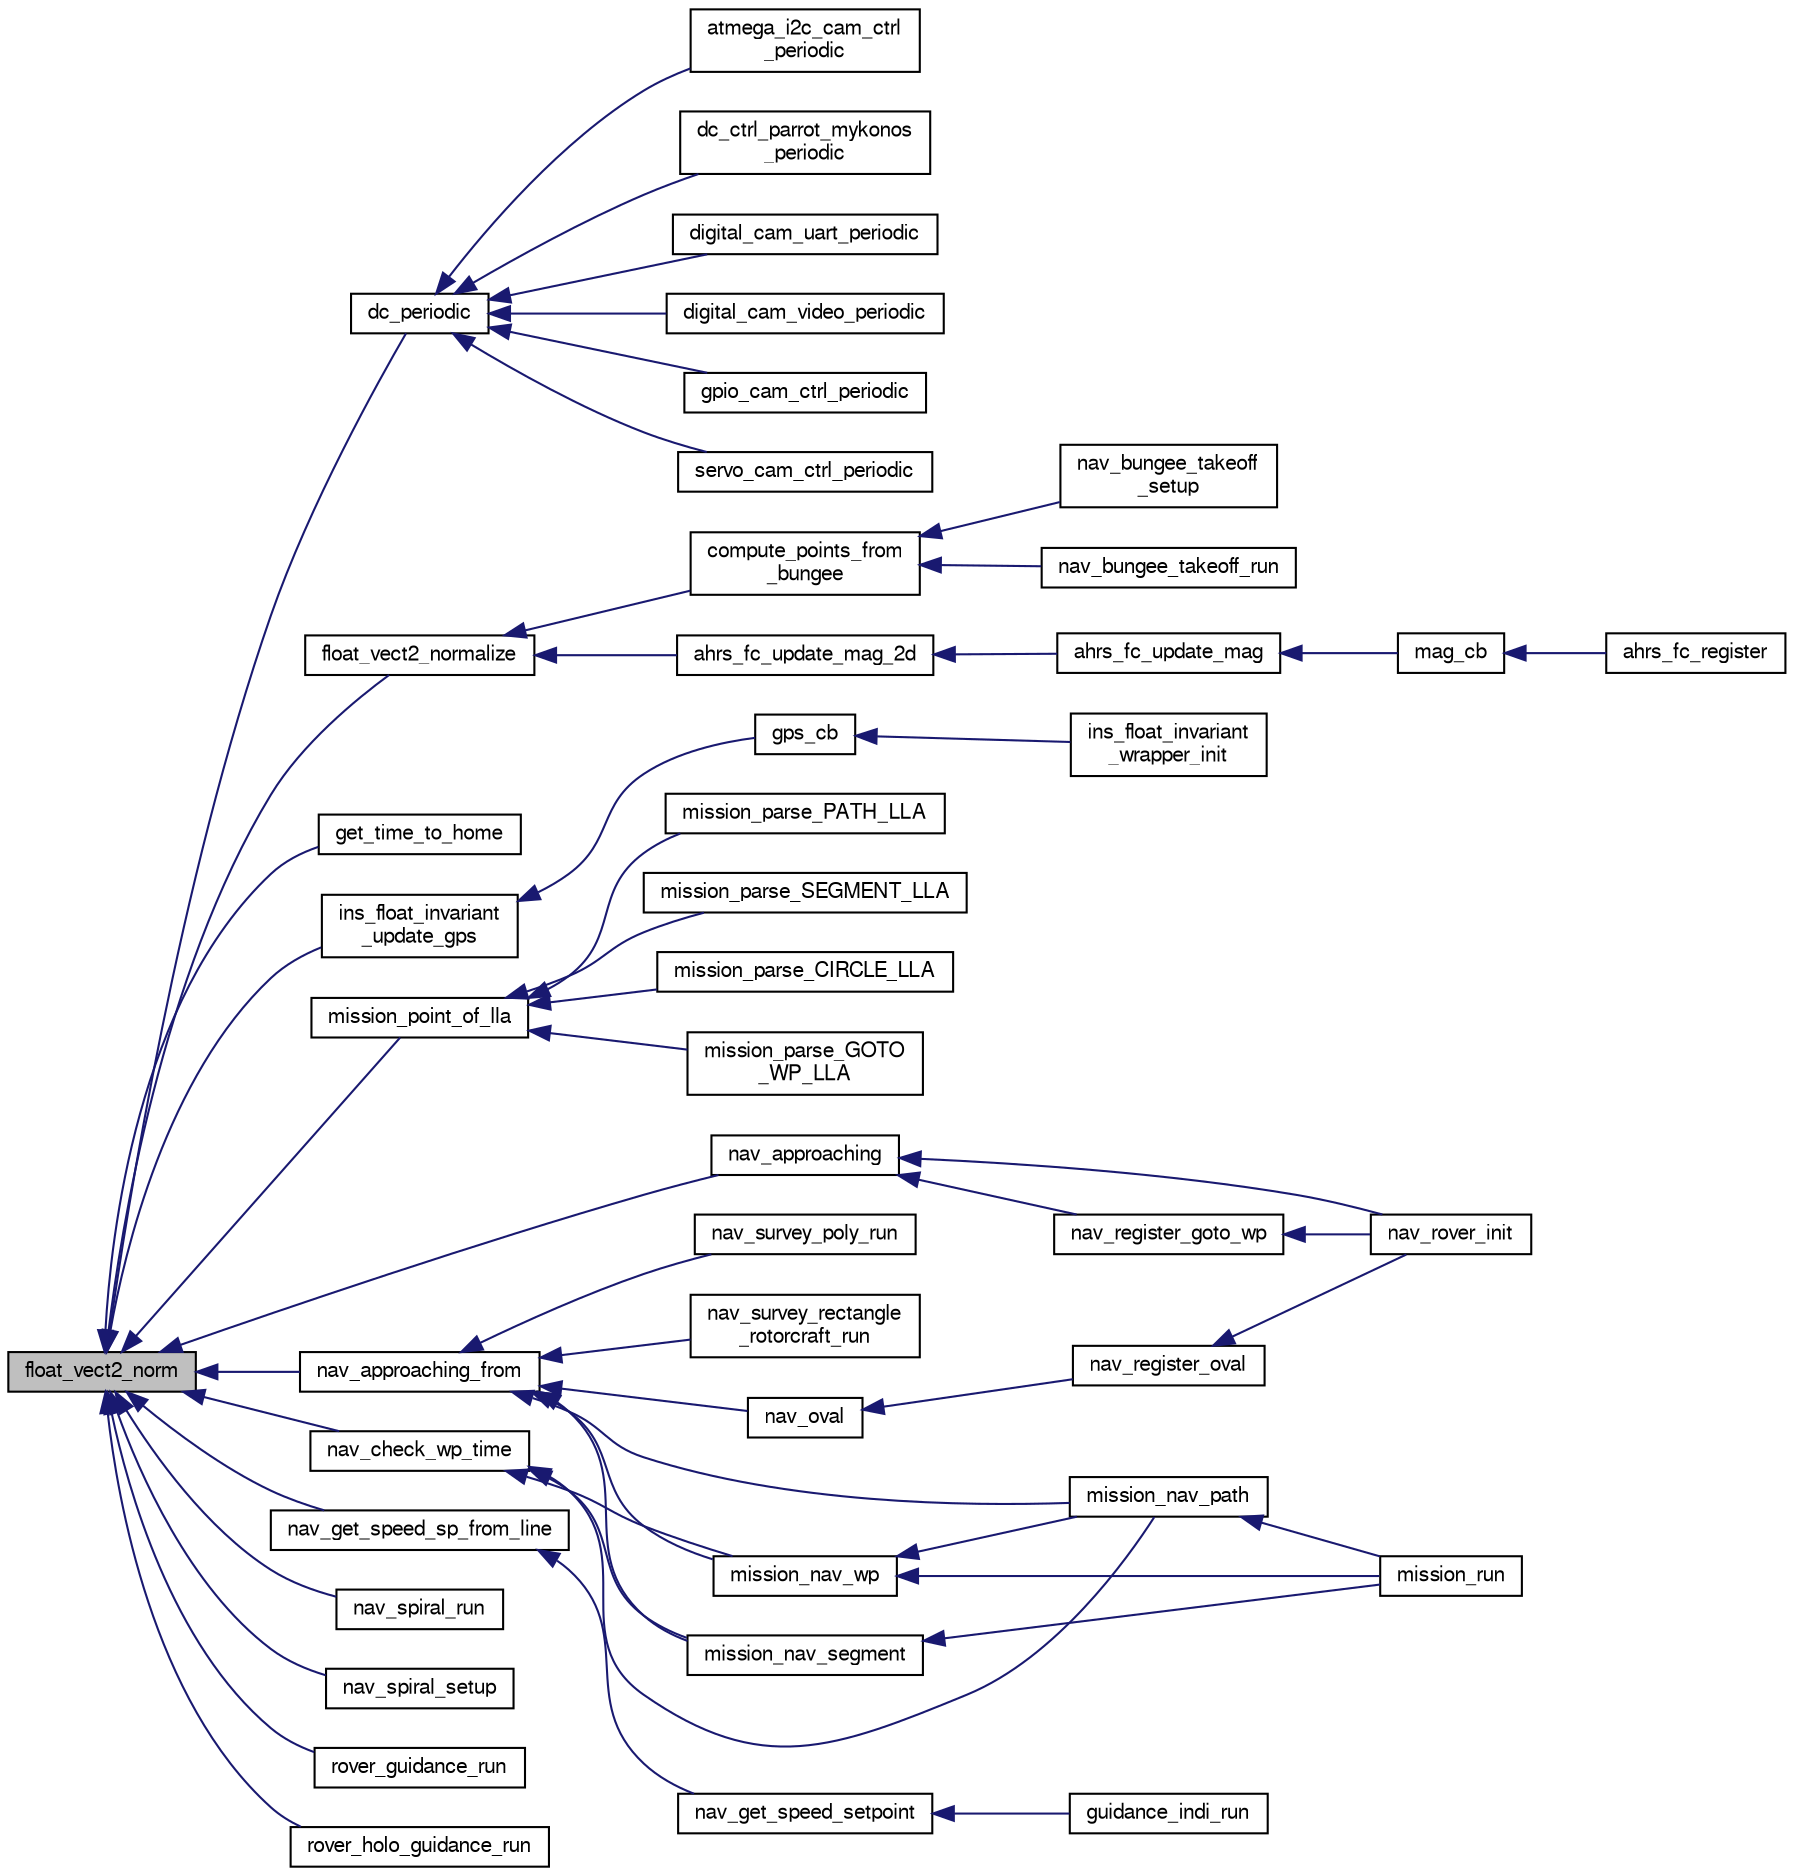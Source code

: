 digraph "float_vect2_norm"
{
  edge [fontname="FreeSans",fontsize="10",labelfontname="FreeSans",labelfontsize="10"];
  node [fontname="FreeSans",fontsize="10",shape=record];
  rankdir="LR";
  Node1 [label="float_vect2_norm",height=0.2,width=0.4,color="black", fillcolor="grey75", style="filled", fontcolor="black"];
  Node1 -> Node2 [dir="back",color="midnightblue",fontsize="10",style="solid",fontname="FreeSans"];
  Node2 [label="dc_periodic",height=0.2,width=0.4,color="black", fillcolor="white", style="filled",URL="$dc_8h.html#a2a976ddc273dfdd99eb8638c364e9305",tooltip="periodic function "];
  Node2 -> Node3 [dir="back",color="midnightblue",fontsize="10",style="solid",fontname="FreeSans"];
  Node3 [label="atmega_i2c_cam_ctrl\l_periodic",height=0.2,width=0.4,color="black", fillcolor="white", style="filled",URL="$atmega__i2c__cam__ctrl_8h.html#aeb25c30f109ccd0c3046715e4f3df6b5"];
  Node2 -> Node4 [dir="back",color="midnightblue",fontsize="10",style="solid",fontname="FreeSans"];
  Node4 [label="dc_ctrl_parrot_mykonos\l_periodic",height=0.2,width=0.4,color="black", fillcolor="white", style="filled",URL="$dc__ctrl__parrot__mykonos_8h.html#ae52444c010f1799ff182538c5c059355"];
  Node2 -> Node5 [dir="back",color="midnightblue",fontsize="10",style="solid",fontname="FreeSans"];
  Node5 [label="digital_cam_uart_periodic",height=0.2,width=0.4,color="black", fillcolor="white", style="filled",URL="$uart__cam__ctrl_8h.html#aaf39174521b99262b40497c50520150b"];
  Node2 -> Node6 [dir="back",color="midnightblue",fontsize="10",style="solid",fontname="FreeSans"];
  Node6 [label="digital_cam_video_periodic",height=0.2,width=0.4,color="black", fillcolor="white", style="filled",URL="$video__cam__ctrl_8h.html#a310b6b4208930b49883ed0abccce0e87"];
  Node2 -> Node7 [dir="back",color="midnightblue",fontsize="10",style="solid",fontname="FreeSans"];
  Node7 [label="gpio_cam_ctrl_periodic",height=0.2,width=0.4,color="black", fillcolor="white", style="filled",URL="$gpio__cam__ctrl_8h.html#a9ea235d04c38558097d37bc2dacdef1e",tooltip="Periodic. "];
  Node2 -> Node8 [dir="back",color="midnightblue",fontsize="10",style="solid",fontname="FreeSans"];
  Node8 [label="servo_cam_ctrl_periodic",height=0.2,width=0.4,color="black", fillcolor="white", style="filled",URL="$servo__cam__ctrl_8h.html#a8fb28d260287fc333f4d1e110a68db27"];
  Node1 -> Node9 [dir="back",color="midnightblue",fontsize="10",style="solid",fontname="FreeSans"];
  Node9 [label="float_vect2_normalize",height=0.2,width=0.4,color="black", fillcolor="white", style="filled",URL="$group__math__algebra__float.html#gab539484619b696418cab24d9a1f0eb2e",tooltip="normalize 2D vector in place "];
  Node9 -> Node10 [dir="back",color="midnightblue",fontsize="10",style="solid",fontname="FreeSans"];
  Node10 [label="compute_points_from\l_bungee",height=0.2,width=0.4,color="black", fillcolor="white", style="filled",URL="$nav__bungee__takeoff_8c.html#a2f53e9b3f76ff0a80bf595380900e71a"];
  Node10 -> Node11 [dir="back",color="midnightblue",fontsize="10",style="solid",fontname="FreeSans"];
  Node11 [label="nav_bungee_takeoff_run",height=0.2,width=0.4,color="black", fillcolor="white", style="filled",URL="$nav__bungee__takeoff_8h.html#a22d08b651b3b72cf70e44c2d9b14b6f3",tooltip="Bungee takeoff run function. "];
  Node10 -> Node12 [dir="back",color="midnightblue",fontsize="10",style="solid",fontname="FreeSans"];
  Node12 [label="nav_bungee_takeoff\l_setup",height=0.2,width=0.4,color="black", fillcolor="white", style="filled",URL="$nav__bungee__takeoff_8h.html#a81fb1ff1aa94a36356fd9ed6e2c72c61",tooltip="Initialization function. "];
  Node9 -> Node13 [dir="back",color="midnightblue",fontsize="10",style="solid",fontname="FreeSans"];
  Node13 [label="ahrs_fc_update_mag_2d",height=0.2,width=0.4,color="black", fillcolor="white", style="filled",URL="$ahrs__float__cmpl_8c.html#a2cd941fe0c1d25a3c9f73e47f7ac07f1"];
  Node13 -> Node14 [dir="back",color="midnightblue",fontsize="10",style="solid",fontname="FreeSans"];
  Node14 [label="ahrs_fc_update_mag",height=0.2,width=0.4,color="black", fillcolor="white", style="filled",URL="$ahrs__float__cmpl_8h.html#a7aa5809987d1552bb3089262270d4deb"];
  Node14 -> Node15 [dir="back",color="midnightblue",fontsize="10",style="solid",fontname="FreeSans"];
  Node15 [label="mag_cb",height=0.2,width=0.4,color="black", fillcolor="white", style="filled",URL="$ahrs__float__cmpl__wrapper_8c.html#a49cc1e545848b85016af530049991c02"];
  Node15 -> Node16 [dir="back",color="midnightblue",fontsize="10",style="solid",fontname="FreeSans"];
  Node16 [label="ahrs_fc_register",height=0.2,width=0.4,color="black", fillcolor="white", style="filled",URL="$ahrs__float__cmpl__wrapper_8h.html#aa47cd2e2f95362dd732bac1f275344e0"];
  Node1 -> Node17 [dir="back",color="midnightblue",fontsize="10",style="solid",fontname="FreeSans"];
  Node17 [label="get_time_to_home",height=0.2,width=0.4,color="black", fillcolor="white", style="filled",URL="$common__nav_8h.html#a0bb529b33392eba09b44a6b34be03cc0",tooltip="Compute time to home use wind and airspeed when available. "];
  Node1 -> Node18 [dir="back",color="midnightblue",fontsize="10",style="solid",fontname="FreeSans"];
  Node18 [label="ins_float_invariant\l_update_gps",height=0.2,width=0.4,color="black", fillcolor="white", style="filled",URL="$ins__float__invariant_8h.html#a61e3f6c5195a9e0e99428c7cb5981382"];
  Node18 -> Node19 [dir="back",color="midnightblue",fontsize="10",style="solid",fontname="FreeSans"];
  Node19 [label="gps_cb",height=0.2,width=0.4,color="black", fillcolor="white", style="filled",URL="$ins__float__invariant__wrapper_8c.html#a1c1656ce80fe1f1ad49fea691164dbf8"];
  Node19 -> Node20 [dir="back",color="midnightblue",fontsize="10",style="solid",fontname="FreeSans"];
  Node20 [label="ins_float_invariant\l_wrapper_init",height=0.2,width=0.4,color="black", fillcolor="white", style="filled",URL="$ins__float__invariant__wrapper_8h.html#abd4f3b0fcceec4de92a1ad9a7653c6f3"];
  Node1 -> Node21 [dir="back",color="midnightblue",fontsize="10",style="solid",fontname="FreeSans"];
  Node21 [label="mission_point_of_lla",height=0.2,width=0.4,color="black", fillcolor="white", style="filled",URL="$mission__rotorcraft__nav_8c.html#a7acc766194f30b5ae4c48a0b2addbb9f",tooltip="Utility function: converts lla (int) to local point (float) "];
  Node21 -> Node22 [dir="back",color="midnightblue",fontsize="10",style="solid",fontname="FreeSans"];
  Node22 [label="mission_parse_CIRCLE_LLA",height=0.2,width=0.4,color="black", fillcolor="white", style="filled",URL="$mission__common_8h.html#aff4d5f1fc008b07a4b312472ff956f8f"];
  Node21 -> Node23 [dir="back",color="midnightblue",fontsize="10",style="solid",fontname="FreeSans"];
  Node23 [label="mission_parse_GOTO\l_WP_LLA",height=0.2,width=0.4,color="black", fillcolor="white", style="filled",URL="$mission__common_8h.html#a0e05b413aea5474b477aac3c43dbec42"];
  Node21 -> Node24 [dir="back",color="midnightblue",fontsize="10",style="solid",fontname="FreeSans"];
  Node24 [label="mission_parse_PATH_LLA",height=0.2,width=0.4,color="black", fillcolor="white", style="filled",URL="$mission__common_8h.html#a21836256087c77243583a2e1de8c648b"];
  Node21 -> Node25 [dir="back",color="midnightblue",fontsize="10",style="solid",fontname="FreeSans"];
  Node25 [label="mission_parse_SEGMENT_LLA",height=0.2,width=0.4,color="black", fillcolor="white", style="filled",URL="$mission__common_8h.html#a3f6b94a9d68ae0afc1ae4bee904db667"];
  Node1 -> Node26 [dir="back",color="midnightblue",fontsize="10",style="solid",fontname="FreeSans"];
  Node26 [label="nav_approaching",height=0.2,width=0.4,color="black", fillcolor="white", style="filled",URL="$nav__rover__base_8c.html#ac1382cbcc0f52b6f9e2387e53105be7d"];
  Node26 -> Node27 [dir="back",color="midnightblue",fontsize="10",style="solid",fontname="FreeSans"];
  Node27 [label="nav_register_goto_wp",height=0.2,width=0.4,color="black", fillcolor="white", style="filled",URL="$rover_2navigation_8h.html#a7254173fb2381632e0554d801cc59897",tooltip="Registering functions. "];
  Node27 -> Node28 [dir="back",color="midnightblue",fontsize="10",style="solid",fontname="FreeSans"];
  Node28 [label="nav_rover_init",height=0.2,width=0.4,color="black", fillcolor="white", style="filled",URL="$nav__rover__base_8h.html#a7dbbfec5c5db9defc4309d2a6cb092b4",tooltip="Init and register nav functions. "];
  Node26 -> Node28 [dir="back",color="midnightblue",fontsize="10",style="solid",fontname="FreeSans"];
  Node1 -> Node29 [dir="back",color="midnightblue",fontsize="10",style="solid",fontname="FreeSans"];
  Node29 [label="nav_approaching_from",height=0.2,width=0.4,color="black", fillcolor="white", style="filled",URL="$rotorcraft_2navigation_8h.html#aaf9918ecc77bfcd04db5946530d1f9b7",tooltip="Proximity tests on approaching a wp. "];
  Node29 -> Node30 [dir="back",color="midnightblue",fontsize="10",style="solid",fontname="FreeSans"];
  Node30 [label="mission_nav_path",height=0.2,width=0.4,color="black", fillcolor="white", style="filled",URL="$mission__rotorcraft__nav_8c.html#aa8f5e01954042e24fc602d1de265a30f",tooltip="Navigation function along a path. "];
  Node30 -> Node31 [dir="back",color="midnightblue",fontsize="10",style="solid",fontname="FreeSans"];
  Node31 [label="mission_run",height=0.2,width=0.4,color="black", fillcolor="white", style="filled",URL="$mission__rotorcraft__nav_8c.html#a77c170761e804706933b8eccce1e93ea",tooltip="Run mission. "];
  Node29 -> Node32 [dir="back",color="midnightblue",fontsize="10",style="solid",fontname="FreeSans"];
  Node32 [label="mission_nav_segment",height=0.2,width=0.4,color="black", fillcolor="white", style="filled",URL="$mission__rotorcraft__nav_8c.html#a50f53f512b641bec8ae34365c7725720",tooltip="Navigation function along a segment. "];
  Node32 -> Node31 [dir="back",color="midnightblue",fontsize="10",style="solid",fontname="FreeSans"];
  Node29 -> Node33 [dir="back",color="midnightblue",fontsize="10",style="solid",fontname="FreeSans"];
  Node33 [label="mission_nav_wp",height=0.2,width=0.4,color="black", fillcolor="white", style="filled",URL="$mission__rotorcraft__nav_8c.html#a2ce7f755e1c5f7c9d6bf77ee9157dda8",tooltip="Navigation function to a single waypoint. "];
  Node33 -> Node30 [dir="back",color="midnightblue",fontsize="10",style="solid",fontname="FreeSans"];
  Node33 -> Node31 [dir="back",color="midnightblue",fontsize="10",style="solid",fontname="FreeSans"];
  Node29 -> Node34 [dir="back",color="midnightblue",fontsize="10",style="solid",fontname="FreeSans"];
  Node34 [label="nav_oval",height=0.2,width=0.4,color="black", fillcolor="white", style="filled",URL="$rotorcraft_2navigation_8c.html#ae660519c2f89e1c5f9aac7877f1e46e6",tooltip="Navigation along a figure O. "];
  Node34 -> Node35 [dir="back",color="midnightblue",fontsize="10",style="solid",fontname="FreeSans"];
  Node35 [label="nav_register_oval",height=0.2,width=0.4,color="black", fillcolor="white", style="filled",URL="$rover_2navigation_8h.html#af495131c9e74de9b78173144cda2574c"];
  Node35 -> Node28 [dir="back",color="midnightblue",fontsize="10",style="solid",fontname="FreeSans"];
  Node29 -> Node36 [dir="back",color="midnightblue",fontsize="10",style="solid",fontname="FreeSans"];
  Node36 [label="nav_survey_poly_run",height=0.2,width=0.4,color="black", fillcolor="white", style="filled",URL="$nav__survey__poly__rotorcraft_8h.html#a3e94ba3055026d18e3acc3027bf25cd9",tooltip="Run polygon survey. "];
  Node29 -> Node37 [dir="back",color="midnightblue",fontsize="10",style="solid",fontname="FreeSans"];
  Node37 [label="nav_survey_rectangle\l_rotorcraft_run",height=0.2,width=0.4,color="black", fillcolor="white", style="filled",URL="$nav__survey__rectangle__rotorcraft_8h.html#a8173c6411f3da20648716f4377a92cca"];
  Node1 -> Node38 [dir="back",color="midnightblue",fontsize="10",style="solid",fontname="FreeSans"];
  Node38 [label="nav_check_wp_time",height=0.2,width=0.4,color="black", fillcolor="white", style="filled",URL="$rotorcraft_2navigation_8h.html#a4381f9224d669f33836459287c2941fb",tooltip="Check the time spent in a radius of &#39;ARRIVED_AT_WAYPOINT&#39; around a wp. "];
  Node38 -> Node30 [dir="back",color="midnightblue",fontsize="10",style="solid",fontname="FreeSans"];
  Node38 -> Node32 [dir="back",color="midnightblue",fontsize="10",style="solid",fontname="FreeSans"];
  Node38 -> Node33 [dir="back",color="midnightblue",fontsize="10",style="solid",fontname="FreeSans"];
  Node1 -> Node39 [dir="back",color="midnightblue",fontsize="10",style="solid",fontname="FreeSans"];
  Node39 [label="nav_get_speed_sp_from_line",height=0.2,width=0.4,color="black", fillcolor="white", style="filled",URL="$rotorcraft_2navigation_8h.html#abbb0868de30a33c4a9dc5c0a723fd726",tooltip="follow a line. "];
  Node39 -> Node40 [dir="back",color="midnightblue",fontsize="10",style="solid",fontname="FreeSans"];
  Node40 [label="nav_get_speed_setpoint",height=0.2,width=0.4,color="black", fillcolor="white", style="filled",URL="$rotorcraft_2navigation_8h.html#afa53b47b30072d2b7b564d30b0583a9d",tooltip="function that returns a speed setpoint based on flight plan. "];
  Node40 -> Node41 [dir="back",color="midnightblue",fontsize="10",style="solid",fontname="FreeSans"];
  Node41 [label="guidance_indi_run",height=0.2,width=0.4,color="black", fillcolor="white", style="filled",URL="$guidance__indi__hybrid_8c.html#afa3b5095f6b5beadbb8662d3b3519bc9"];
  Node1 -> Node42 [dir="back",color="midnightblue",fontsize="10",style="solid",fontname="FreeSans"];
  Node42 [label="nav_spiral_run",height=0.2,width=0.4,color="black", fillcolor="white", style="filled",URL="$nav__spiral_8h.html#a816049b35ed5cc3424ab34f7e5ddf18a"];
  Node1 -> Node43 [dir="back",color="midnightblue",fontsize="10",style="solid",fontname="FreeSans"];
  Node43 [label="nav_spiral_setup",height=0.2,width=0.4,color="black", fillcolor="white", style="filled",URL="$nav__spiral_8h.html#a0544cbca21d745ae1ac865d6388fba5a"];
  Node1 -> Node44 [dir="back",color="midnightblue",fontsize="10",style="solid",fontname="FreeSans"];
  Node44 [label="rover_guidance_run",height=0.2,width=0.4,color="black", fillcolor="white", style="filled",URL="$rover__guidance_8h.html#a1c5d14152545935d78448eae5d0a6b6d"];
  Node1 -> Node45 [dir="back",color="midnightblue",fontsize="10",style="solid",fontname="FreeSans"];
  Node45 [label="rover_holo_guidance_run",height=0.2,width=0.4,color="black", fillcolor="white", style="filled",URL="$rover__guidance__holonomic_8h.html#a714eebb049eb159d6b28ae3118c7d2c3"];
}
